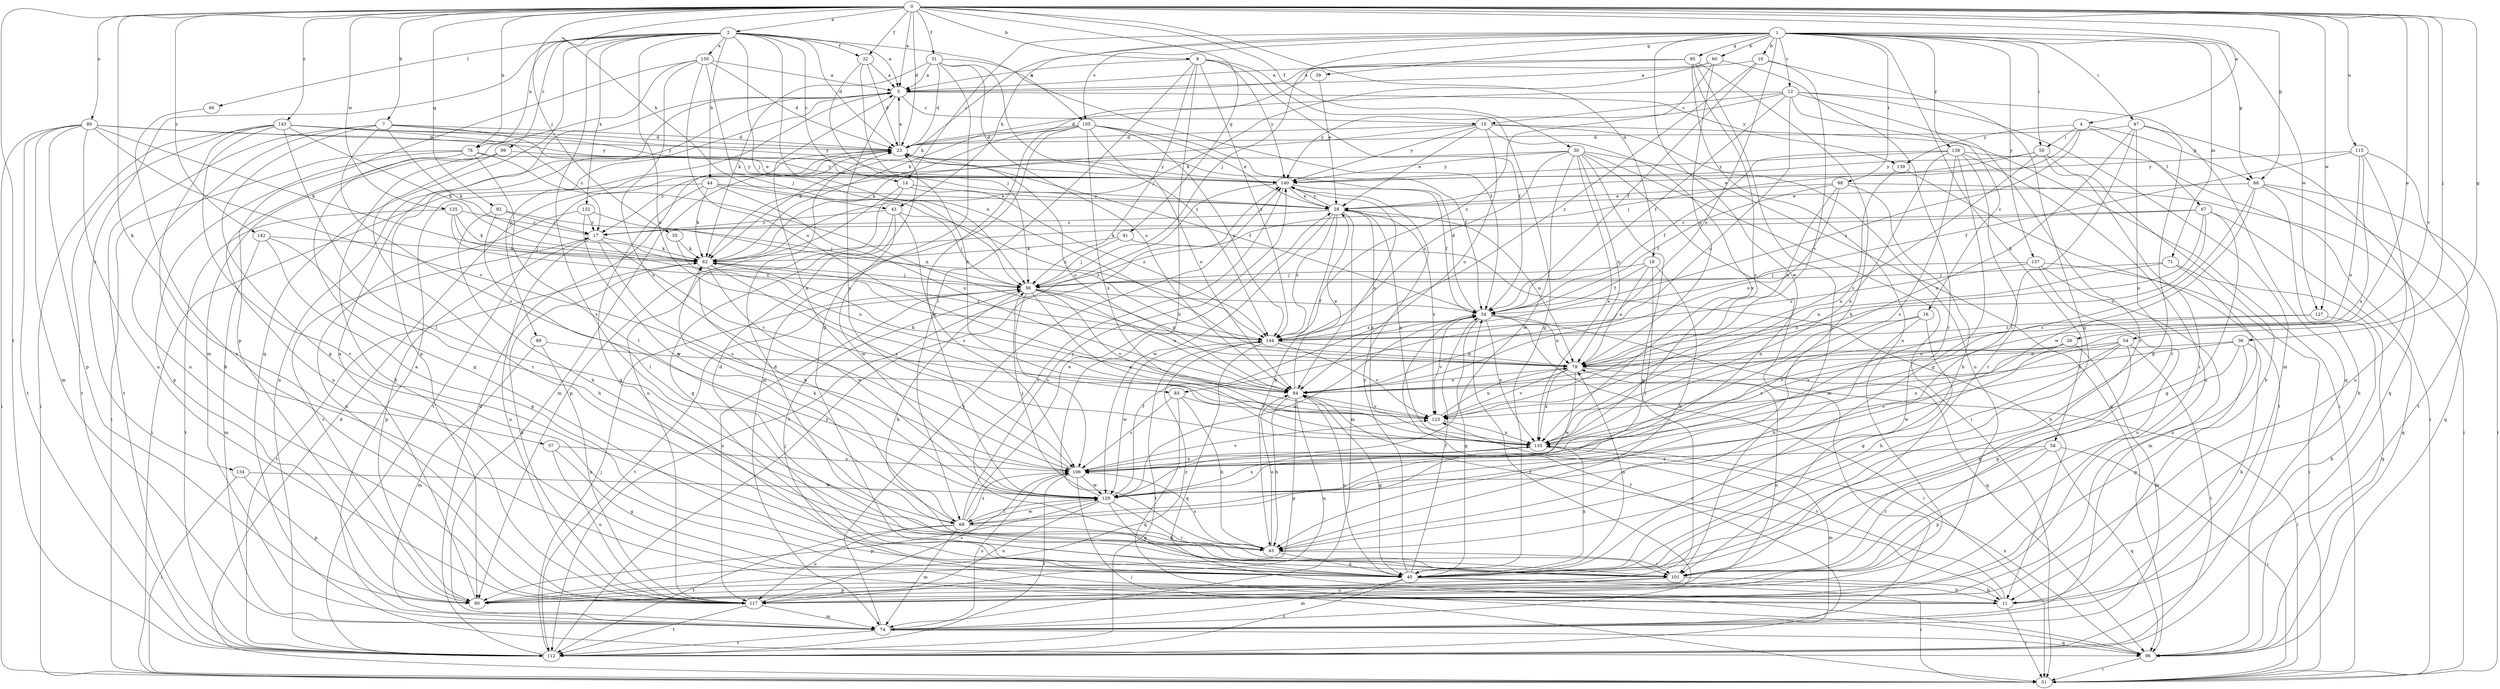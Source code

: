 strict digraph  {
0;
1;
2;
4;
5;
7;
8;
10;
11;
12;
14;
15;
16;
17;
18;
23;
26;
28;
30;
31;
32;
34;
36;
39;
40;
43;
44;
45;
47;
50;
51;
54;
55;
56;
57;
58;
60;
62;
66;
67;
68;
71;
74;
78;
79;
80;
83;
84;
88;
89;
90;
91;
92;
95;
96;
98;
99;
101;
105;
106;
112;
115;
117;
123;
125;
127;
129;
130;
132;
134;
135;
137;
138;
139;
140;
142;
143;
144;
0 -> 2  [label=a];
0 -> 4  [label=a];
0 -> 5  [label=a];
0 -> 7  [label=b];
0 -> 8  [label=b];
0 -> 18  [label=d];
0 -> 23  [label=d];
0 -> 26  [label=e];
0 -> 30  [label=f];
0 -> 31  [label=f];
0 -> 32  [label=f];
0 -> 36  [label=g];
0 -> 43  [label=h];
0 -> 54  [label=j];
0 -> 55  [label=j];
0 -> 57  [label=k];
0 -> 78  [label=n];
0 -> 80  [label=o];
0 -> 88  [label=p];
0 -> 91  [label=q];
0 -> 92  [label=q];
0 -> 112  [label=t];
0 -> 115  [label=u];
0 -> 123  [label=v];
0 -> 125  [label=w];
0 -> 127  [label=w];
0 -> 142  [label=z];
0 -> 143  [label=z];
1 -> 10  [label=b];
1 -> 12  [label=c];
1 -> 14  [label=c];
1 -> 39  [label=g];
1 -> 43  [label=h];
1 -> 47  [label=i];
1 -> 50  [label=i];
1 -> 56  [label=j];
1 -> 58  [label=k];
1 -> 60  [label=k];
1 -> 62  [label=k];
1 -> 71  [label=m];
1 -> 83  [label=o];
1 -> 88  [label=p];
1 -> 95  [label=q];
1 -> 98  [label=r];
1 -> 105  [label=s];
1 -> 127  [label=w];
1 -> 129  [label=w];
1 -> 137  [label=y];
1 -> 138  [label=y];
2 -> 5  [label=a];
2 -> 14  [label=c];
2 -> 23  [label=d];
2 -> 32  [label=f];
2 -> 44  [label=h];
2 -> 56  [label=j];
2 -> 66  [label=l];
2 -> 78  [label=n];
2 -> 79  [label=n];
2 -> 83  [label=o];
2 -> 96  [label=q];
2 -> 99  [label=r];
2 -> 101  [label=r];
2 -> 105  [label=s];
2 -> 130  [label=x];
2 -> 132  [label=x];
2 -> 134  [label=x];
4 -> 50  [label=i];
4 -> 56  [label=j];
4 -> 67  [label=l];
4 -> 88  [label=p];
4 -> 139  [label=y];
4 -> 144  [label=z];
5 -> 15  [label=c];
5 -> 89  [label=p];
5 -> 90  [label=p];
5 -> 106  [label=s];
5 -> 139  [label=y];
7 -> 23  [label=d];
7 -> 28  [label=e];
7 -> 40  [label=g];
7 -> 62  [label=k];
7 -> 106  [label=s];
7 -> 112  [label=t];
7 -> 117  [label=u];
7 -> 140  [label=y];
8 -> 5  [label=a];
8 -> 34  [label=f];
8 -> 40  [label=g];
8 -> 45  [label=h];
8 -> 56  [label=j];
8 -> 68  [label=l];
8 -> 140  [label=y];
8 -> 144  [label=z];
10 -> 5  [label=a];
10 -> 34  [label=f];
10 -> 40  [label=g];
10 -> 123  [label=v];
10 -> 144  [label=z];
11 -> 51  [label=i];
11 -> 56  [label=j];
11 -> 84  [label=o];
11 -> 123  [label=v];
12 -> 15  [label=c];
12 -> 16  [label=c];
12 -> 23  [label=d];
12 -> 34  [label=f];
12 -> 74  [label=m];
12 -> 84  [label=o];
12 -> 96  [label=q];
12 -> 101  [label=r];
12 -> 140  [label=y];
14 -> 28  [label=e];
14 -> 90  [label=p];
14 -> 117  [label=u];
14 -> 144  [label=z];
15 -> 23  [label=d];
15 -> 28  [label=e];
15 -> 51  [label=i];
15 -> 62  [label=k];
15 -> 84  [label=o];
15 -> 117  [label=u];
15 -> 135  [label=x];
15 -> 140  [label=y];
16 -> 40  [label=g];
16 -> 45  [label=h];
16 -> 106  [label=s];
16 -> 144  [label=z];
17 -> 62  [label=k];
17 -> 90  [label=p];
17 -> 106  [label=s];
17 -> 117  [label=u];
17 -> 123  [label=v];
18 -> 34  [label=f];
18 -> 45  [label=h];
18 -> 56  [label=j];
18 -> 68  [label=l];
18 -> 79  [label=n];
23 -> 5  [label=a];
23 -> 34  [label=f];
23 -> 74  [label=m];
23 -> 84  [label=o];
23 -> 112  [label=t];
23 -> 140  [label=y];
26 -> 74  [label=m];
26 -> 79  [label=n];
26 -> 123  [label=v];
26 -> 129  [label=w];
28 -> 17  [label=c];
28 -> 45  [label=h];
28 -> 74  [label=m];
28 -> 79  [label=n];
28 -> 123  [label=v];
28 -> 129  [label=w];
28 -> 135  [label=x];
28 -> 140  [label=y];
28 -> 144  [label=z];
30 -> 17  [label=c];
30 -> 51  [label=i];
30 -> 74  [label=m];
30 -> 79  [label=n];
30 -> 90  [label=p];
30 -> 96  [label=q];
30 -> 129  [label=w];
30 -> 135  [label=x];
30 -> 140  [label=y];
30 -> 144  [label=z];
31 -> 5  [label=a];
31 -> 23  [label=d];
31 -> 34  [label=f];
31 -> 40  [label=g];
31 -> 62  [label=k];
31 -> 84  [label=o];
31 -> 144  [label=z];
32 -> 5  [label=a];
32 -> 23  [label=d];
32 -> 56  [label=j];
32 -> 135  [label=x];
34 -> 23  [label=d];
34 -> 40  [label=g];
34 -> 51  [label=i];
34 -> 79  [label=n];
34 -> 96  [label=q];
34 -> 123  [label=v];
34 -> 129  [label=w];
34 -> 135  [label=x];
34 -> 144  [label=z];
36 -> 11  [label=b];
36 -> 40  [label=g];
36 -> 79  [label=n];
36 -> 84  [label=o];
36 -> 90  [label=p];
39 -> 28  [label=e];
40 -> 11  [label=b];
40 -> 23  [label=d];
40 -> 34  [label=f];
40 -> 51  [label=i];
40 -> 74  [label=m];
40 -> 79  [label=n];
40 -> 84  [label=o];
40 -> 112  [label=t];
40 -> 135  [label=x];
40 -> 140  [label=y];
43 -> 17  [label=c];
43 -> 40  [label=g];
43 -> 56  [label=j];
43 -> 106  [label=s];
43 -> 129  [label=w];
44 -> 28  [label=e];
44 -> 40  [label=g];
44 -> 51  [label=i];
44 -> 62  [label=k];
44 -> 84  [label=o];
44 -> 144  [label=z];
45 -> 40  [label=g];
45 -> 84  [label=o];
45 -> 101  [label=r];
45 -> 106  [label=s];
47 -> 23  [label=d];
47 -> 40  [label=g];
47 -> 68  [label=l];
47 -> 96  [label=q];
47 -> 101  [label=r];
47 -> 135  [label=x];
50 -> 11  [label=b];
50 -> 28  [label=e];
50 -> 101  [label=r];
50 -> 123  [label=v];
50 -> 140  [label=y];
51 -> 23  [label=d];
54 -> 40  [label=g];
54 -> 45  [label=h];
54 -> 79  [label=n];
54 -> 106  [label=s];
54 -> 112  [label=t];
54 -> 135  [label=x];
55 -> 62  [label=k];
55 -> 84  [label=o];
56 -> 34  [label=f];
56 -> 45  [label=h];
56 -> 79  [label=n];
56 -> 84  [label=o];
56 -> 106  [label=s];
56 -> 112  [label=t];
56 -> 117  [label=u];
56 -> 123  [label=v];
56 -> 135  [label=x];
57 -> 40  [label=g];
57 -> 106  [label=s];
57 -> 117  [label=u];
58 -> 51  [label=i];
58 -> 90  [label=p];
58 -> 96  [label=q];
58 -> 101  [label=r];
58 -> 106  [label=s];
60 -> 5  [label=a];
60 -> 62  [label=k];
60 -> 79  [label=n];
60 -> 101  [label=r];
60 -> 144  [label=z];
62 -> 56  [label=j];
62 -> 112  [label=t];
62 -> 129  [label=w];
62 -> 135  [label=x];
62 -> 144  [label=z];
66 -> 117  [label=u];
67 -> 17  [label=c];
67 -> 40  [label=g];
67 -> 62  [label=k];
67 -> 79  [label=n];
67 -> 84  [label=o];
67 -> 96  [label=q];
68 -> 28  [label=e];
68 -> 45  [label=h];
68 -> 62  [label=k];
68 -> 74  [label=m];
68 -> 106  [label=s];
68 -> 112  [label=t];
68 -> 117  [label=u];
68 -> 129  [label=w];
68 -> 140  [label=y];
71 -> 56  [label=j];
71 -> 79  [label=n];
71 -> 96  [label=q];
71 -> 117  [label=u];
74 -> 5  [label=a];
74 -> 34  [label=f];
74 -> 96  [label=q];
74 -> 106  [label=s];
74 -> 112  [label=t];
74 -> 140  [label=y];
78 -> 40  [label=g];
78 -> 51  [label=i];
78 -> 68  [label=l];
78 -> 79  [label=n];
78 -> 90  [label=p];
78 -> 140  [label=y];
79 -> 51  [label=i];
79 -> 84  [label=o];
79 -> 123  [label=v];
79 -> 129  [label=w];
79 -> 135  [label=x];
80 -> 23  [label=d];
80 -> 51  [label=i];
80 -> 62  [label=k];
80 -> 74  [label=m];
80 -> 90  [label=p];
80 -> 112  [label=t];
80 -> 117  [label=u];
80 -> 123  [label=v];
80 -> 140  [label=y];
83 -> 45  [label=h];
83 -> 96  [label=q];
83 -> 106  [label=s];
83 -> 123  [label=v];
84 -> 28  [label=e];
84 -> 40  [label=g];
84 -> 45  [label=h];
84 -> 62  [label=k];
84 -> 90  [label=p];
84 -> 117  [label=u];
84 -> 123  [label=v];
88 -> 11  [label=b];
88 -> 28  [label=e];
88 -> 51  [label=i];
88 -> 96  [label=q];
88 -> 106  [label=s];
88 -> 129  [label=w];
89 -> 74  [label=m];
89 -> 79  [label=n];
89 -> 117  [label=u];
90 -> 5  [label=a];
90 -> 17  [label=c];
90 -> 79  [label=n];
90 -> 144  [label=z];
91 -> 11  [label=b];
91 -> 56  [label=j];
91 -> 62  [label=k];
92 -> 17  [label=c];
92 -> 45  [label=h];
92 -> 56  [label=j];
92 -> 68  [label=l];
95 -> 5  [label=a];
95 -> 45  [label=h];
95 -> 62  [label=k];
95 -> 101  [label=r];
95 -> 106  [label=s];
95 -> 117  [label=u];
96 -> 51  [label=i];
96 -> 135  [label=x];
98 -> 28  [label=e];
98 -> 34  [label=f];
98 -> 45  [label=h];
98 -> 51  [label=i];
98 -> 79  [label=n];
98 -> 84  [label=o];
99 -> 11  [label=b];
99 -> 101  [label=r];
99 -> 117  [label=u];
99 -> 140  [label=y];
101 -> 11  [label=b];
101 -> 23  [label=d];
101 -> 90  [label=p];
101 -> 117  [label=u];
105 -> 23  [label=d];
105 -> 28  [label=e];
105 -> 34  [label=f];
105 -> 62  [label=k];
105 -> 74  [label=m];
105 -> 84  [label=o];
105 -> 129  [label=w];
105 -> 135  [label=x];
105 -> 144  [label=z];
106 -> 5  [label=a];
106 -> 51  [label=i];
106 -> 112  [label=t];
106 -> 123  [label=v];
106 -> 129  [label=w];
112 -> 5  [label=a];
112 -> 23  [label=d];
112 -> 34  [label=f];
112 -> 56  [label=j];
112 -> 140  [label=y];
115 -> 34  [label=f];
115 -> 84  [label=o];
115 -> 112  [label=t];
115 -> 117  [label=u];
115 -> 135  [label=x];
115 -> 140  [label=y];
117 -> 62  [label=k];
117 -> 74  [label=m];
117 -> 106  [label=s];
117 -> 112  [label=t];
123 -> 79  [label=n];
123 -> 135  [label=x];
125 -> 17  [label=c];
125 -> 56  [label=j];
125 -> 62  [label=k];
125 -> 112  [label=t];
125 -> 144  [label=z];
127 -> 11  [label=b];
127 -> 135  [label=x];
127 -> 144  [label=z];
129 -> 34  [label=f];
129 -> 40  [label=g];
129 -> 56  [label=j];
129 -> 62  [label=k];
129 -> 68  [label=l];
129 -> 90  [label=p];
129 -> 101  [label=r];
129 -> 117  [label=u];
129 -> 135  [label=x];
130 -> 5  [label=a];
130 -> 23  [label=d];
130 -> 56  [label=j];
130 -> 74  [label=m];
130 -> 84  [label=o];
130 -> 90  [label=p];
130 -> 106  [label=s];
132 -> 17  [label=c];
132 -> 117  [label=u];
132 -> 129  [label=w];
132 -> 144  [label=z];
134 -> 51  [label=i];
134 -> 90  [label=p];
134 -> 129  [label=w];
135 -> 28  [label=e];
135 -> 74  [label=m];
135 -> 106  [label=s];
137 -> 51  [label=i];
137 -> 56  [label=j];
137 -> 74  [label=m];
137 -> 117  [label=u];
137 -> 144  [label=z];
138 -> 34  [label=f];
138 -> 40  [label=g];
138 -> 51  [label=i];
138 -> 101  [label=r];
138 -> 106  [label=s];
138 -> 117  [label=u];
138 -> 135  [label=x];
138 -> 140  [label=y];
139 -> 112  [label=t];
139 -> 135  [label=x];
140 -> 28  [label=e];
140 -> 34  [label=f];
140 -> 84  [label=o];
140 -> 101  [label=r];
140 -> 112  [label=t];
142 -> 40  [label=g];
142 -> 45  [label=h];
142 -> 62  [label=k];
142 -> 74  [label=m];
143 -> 11  [label=b];
143 -> 17  [label=c];
143 -> 23  [label=d];
143 -> 51  [label=i];
143 -> 62  [label=k];
143 -> 68  [label=l];
143 -> 101  [label=r];
143 -> 112  [label=t];
143 -> 140  [label=y];
144 -> 79  [label=n];
144 -> 96  [label=q];
144 -> 112  [label=t];
144 -> 123  [label=v];
144 -> 129  [label=w];
}
